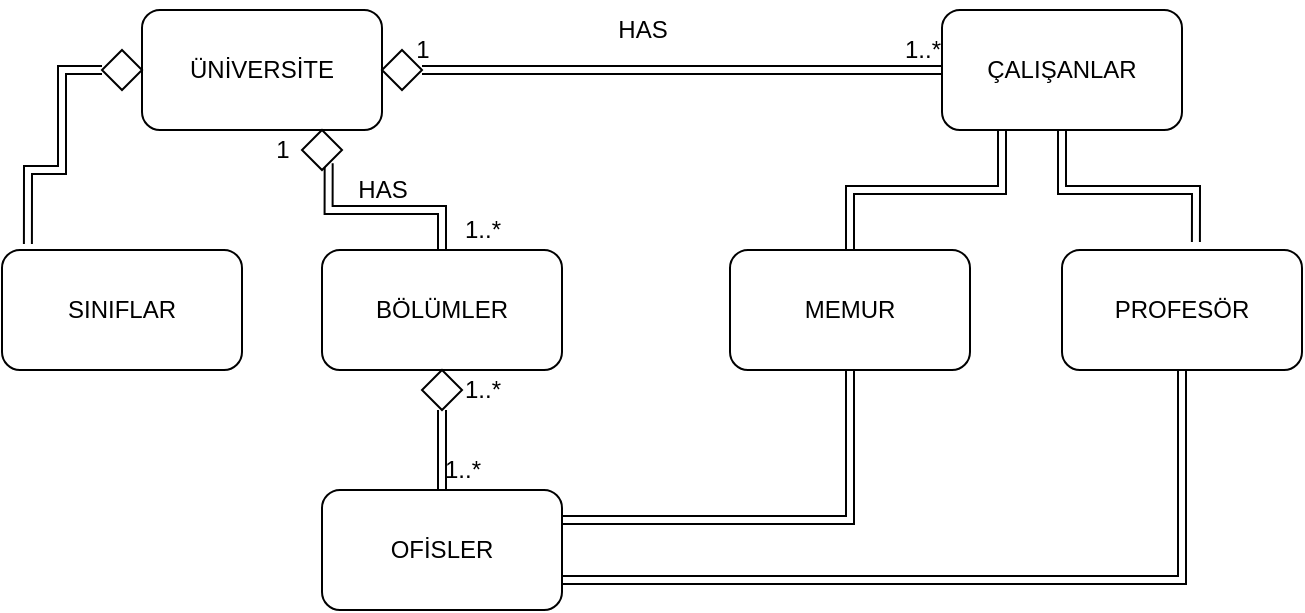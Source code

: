 <mxfile version="20.3.3" type="github">
  <diagram id="S6XKUXp6h7vKAOE0DHvV" name="Sayfa -1">
    <mxGraphModel dx="868" dy="450" grid="1" gridSize="10" guides="1" tooltips="1" connect="1" arrows="1" fold="1" page="1" pageScale="1" pageWidth="827" pageHeight="1169" math="0" shadow="0">
      <root>
        <mxCell id="0" />
        <mxCell id="1" parent="0" />
        <mxCell id="8Eaw_Jes6ucYxNpPYaCG-10" style="edgeStyle=orthogonalEdgeStyle;shape=link;rounded=0;orthogonalLoop=1;jettySize=auto;html=1;exitX=0.75;exitY=1;exitDx=0;exitDy=0;startArrow=none;" edge="1" parent="1" source="8Eaw_Jes6ucYxNpPYaCG-24" target="8Eaw_Jes6ucYxNpPYaCG-5">
          <mxGeometry relative="1" as="geometry" />
        </mxCell>
        <mxCell id="8Eaw_Jes6ucYxNpPYaCG-16" style="edgeStyle=orthogonalEdgeStyle;shape=link;rounded=0;orthogonalLoop=1;jettySize=auto;html=1;exitX=1;exitY=0.5;exitDx=0;exitDy=0;entryX=0;entryY=0.5;entryDx=0;entryDy=0;startArrow=none;" edge="1" parent="1" source="8Eaw_Jes6ucYxNpPYaCG-17" target="8Eaw_Jes6ucYxNpPYaCG-2">
          <mxGeometry relative="1" as="geometry" />
        </mxCell>
        <mxCell id="8Eaw_Jes6ucYxNpPYaCG-22" style="edgeStyle=orthogonalEdgeStyle;shape=link;rounded=0;orthogonalLoop=1;jettySize=auto;html=1;exitX=0;exitY=0.5;exitDx=0;exitDy=0;entryX=0.108;entryY=-0.05;entryDx=0;entryDy=0;entryPerimeter=0;startArrow=none;" edge="1" parent="1" source="8Eaw_Jes6ucYxNpPYaCG-25" target="8Eaw_Jes6ucYxNpPYaCG-6">
          <mxGeometry relative="1" as="geometry" />
        </mxCell>
        <mxCell id="8Eaw_Jes6ucYxNpPYaCG-1" value="ÜNİVERSİTE" style="rounded=1;whiteSpace=wrap;html=1;" vertex="1" parent="1">
          <mxGeometry x="120" y="60" width="120" height="60" as="geometry" />
        </mxCell>
        <mxCell id="8Eaw_Jes6ucYxNpPYaCG-14" style="edgeStyle=orthogonalEdgeStyle;shape=link;rounded=0;orthogonalLoop=1;jettySize=auto;html=1;exitX=0.5;exitY=1;exitDx=0;exitDy=0;entryX=0.558;entryY=-0.067;entryDx=0;entryDy=0;entryPerimeter=0;" edge="1" parent="1" source="8Eaw_Jes6ucYxNpPYaCG-2" target="8Eaw_Jes6ucYxNpPYaCG-4">
          <mxGeometry relative="1" as="geometry" />
        </mxCell>
        <mxCell id="8Eaw_Jes6ucYxNpPYaCG-15" style="edgeStyle=orthogonalEdgeStyle;shape=link;rounded=0;orthogonalLoop=1;jettySize=auto;html=1;exitX=0.25;exitY=1;exitDx=0;exitDy=0;entryX=0.5;entryY=0;entryDx=0;entryDy=0;" edge="1" parent="1" source="8Eaw_Jes6ucYxNpPYaCG-2" target="8Eaw_Jes6ucYxNpPYaCG-3">
          <mxGeometry relative="1" as="geometry" />
        </mxCell>
        <mxCell id="8Eaw_Jes6ucYxNpPYaCG-2" value="ÇALIŞANLAR" style="rounded=1;whiteSpace=wrap;html=1;" vertex="1" parent="1">
          <mxGeometry x="520" y="60" width="120" height="60" as="geometry" />
        </mxCell>
        <mxCell id="8Eaw_Jes6ucYxNpPYaCG-13" style="edgeStyle=orthogonalEdgeStyle;shape=link;rounded=0;orthogonalLoop=1;jettySize=auto;html=1;exitX=0.5;exitY=1;exitDx=0;exitDy=0;entryX=1;entryY=0.25;entryDx=0;entryDy=0;" edge="1" parent="1" source="8Eaw_Jes6ucYxNpPYaCG-3" target="8Eaw_Jes6ucYxNpPYaCG-7">
          <mxGeometry relative="1" as="geometry" />
        </mxCell>
        <mxCell id="8Eaw_Jes6ucYxNpPYaCG-3" value="MEMUR" style="rounded=1;whiteSpace=wrap;html=1;" vertex="1" parent="1">
          <mxGeometry x="414" y="180" width="120" height="60" as="geometry" />
        </mxCell>
        <mxCell id="8Eaw_Jes6ucYxNpPYaCG-12" style="edgeStyle=orthogonalEdgeStyle;shape=link;rounded=0;orthogonalLoop=1;jettySize=auto;html=1;exitX=0.5;exitY=1;exitDx=0;exitDy=0;entryX=1;entryY=0.75;entryDx=0;entryDy=0;" edge="1" parent="1" source="8Eaw_Jes6ucYxNpPYaCG-4" target="8Eaw_Jes6ucYxNpPYaCG-7">
          <mxGeometry relative="1" as="geometry" />
        </mxCell>
        <mxCell id="8Eaw_Jes6ucYxNpPYaCG-4" value="PROFESÖR" style="rounded=1;whiteSpace=wrap;html=1;" vertex="1" parent="1">
          <mxGeometry x="580" y="180" width="120" height="60" as="geometry" />
        </mxCell>
        <mxCell id="8Eaw_Jes6ucYxNpPYaCG-11" style="edgeStyle=orthogonalEdgeStyle;shape=link;rounded=0;orthogonalLoop=1;jettySize=auto;html=1;exitX=0.5;exitY=1;exitDx=0;exitDy=0;entryX=0.5;entryY=0;entryDx=0;entryDy=0;startArrow=none;" edge="1" parent="1" source="8Eaw_Jes6ucYxNpPYaCG-30" target="8Eaw_Jes6ucYxNpPYaCG-7">
          <mxGeometry relative="1" as="geometry" />
        </mxCell>
        <mxCell id="8Eaw_Jes6ucYxNpPYaCG-5" value="BÖLÜMLER" style="rounded=1;whiteSpace=wrap;html=1;" vertex="1" parent="1">
          <mxGeometry x="210" y="180" width="120" height="60" as="geometry" />
        </mxCell>
        <mxCell id="8Eaw_Jes6ucYxNpPYaCG-6" value="SINIFLAR" style="rounded=1;whiteSpace=wrap;html=1;" vertex="1" parent="1">
          <mxGeometry x="50" y="180" width="120" height="60" as="geometry" />
        </mxCell>
        <mxCell id="8Eaw_Jes6ucYxNpPYaCG-7" value="OFİSLER" style="rounded=1;whiteSpace=wrap;html=1;" vertex="1" parent="1">
          <mxGeometry x="210" y="300" width="120" height="60" as="geometry" />
        </mxCell>
        <mxCell id="8Eaw_Jes6ucYxNpPYaCG-17" value="" style="rhombus;whiteSpace=wrap;html=1;strokeColor=#000000;" vertex="1" parent="1">
          <mxGeometry x="240" y="80" width="20" height="20" as="geometry" />
        </mxCell>
        <mxCell id="8Eaw_Jes6ucYxNpPYaCG-18" value="" style="edgeStyle=orthogonalEdgeStyle;shape=link;rounded=0;orthogonalLoop=1;jettySize=auto;html=1;exitX=1;exitY=0.5;exitDx=0;exitDy=0;entryX=0;entryY=0.5;entryDx=0;entryDy=0;endArrow=none;" edge="1" parent="1" source="8Eaw_Jes6ucYxNpPYaCG-1" target="8Eaw_Jes6ucYxNpPYaCG-17">
          <mxGeometry relative="1" as="geometry">
            <mxPoint x="240" y="90" as="sourcePoint" />
            <mxPoint x="520" y="90" as="targetPoint" />
          </mxGeometry>
        </mxCell>
        <mxCell id="8Eaw_Jes6ucYxNpPYaCG-25" value="" style="rhombus;whiteSpace=wrap;html=1;strokeColor=#000000;" vertex="1" parent="1">
          <mxGeometry x="100" y="80" width="20" height="20" as="geometry" />
        </mxCell>
        <mxCell id="8Eaw_Jes6ucYxNpPYaCG-24" value="" style="rhombus;whiteSpace=wrap;html=1;strokeColor=#000000;" vertex="1" parent="1">
          <mxGeometry x="200" y="120" width="20" height="20" as="geometry" />
        </mxCell>
        <mxCell id="8Eaw_Jes6ucYxNpPYaCG-30" value="" style="rhombus;whiteSpace=wrap;html=1;strokeColor=#000000;" vertex="1" parent="1">
          <mxGeometry x="260" y="240" width="20" height="20" as="geometry" />
        </mxCell>
        <mxCell id="8Eaw_Jes6ucYxNpPYaCG-31" value="" style="edgeStyle=orthogonalEdgeStyle;shape=link;rounded=0;orthogonalLoop=1;jettySize=auto;html=1;exitX=0.5;exitY=1;exitDx=0;exitDy=0;entryX=0.5;entryY=0;entryDx=0;entryDy=0;endArrow=none;" edge="1" parent="1" source="8Eaw_Jes6ucYxNpPYaCG-5" target="8Eaw_Jes6ucYxNpPYaCG-30">
          <mxGeometry relative="1" as="geometry">
            <mxPoint x="270" y="240" as="sourcePoint" />
            <mxPoint x="270" y="300" as="targetPoint" />
          </mxGeometry>
        </mxCell>
        <mxCell id="8Eaw_Jes6ucYxNpPYaCG-32" value="1" style="text;html=1;align=center;verticalAlign=middle;resizable=0;points=[];autosize=1;strokeColor=none;fillColor=none;" vertex="1" parent="1">
          <mxGeometry x="245" y="65" width="30" height="30" as="geometry" />
        </mxCell>
        <mxCell id="8Eaw_Jes6ucYxNpPYaCG-33" value="HAS" style="text;html=1;align=center;verticalAlign=middle;resizable=0;points=[];autosize=1;strokeColor=none;fillColor=none;" vertex="1" parent="1">
          <mxGeometry x="345" y="55" width="50" height="30" as="geometry" />
        </mxCell>
        <mxCell id="8Eaw_Jes6ucYxNpPYaCG-34" value="1..*" style="text;html=1;align=center;verticalAlign=middle;resizable=0;points=[];autosize=1;strokeColor=none;fillColor=none;" vertex="1" parent="1">
          <mxGeometry x="490" y="65" width="40" height="30" as="geometry" />
        </mxCell>
        <mxCell id="8Eaw_Jes6ucYxNpPYaCG-35" value="HAS" style="text;html=1;align=center;verticalAlign=middle;resizable=0;points=[];autosize=1;strokeColor=none;fillColor=none;" vertex="1" parent="1">
          <mxGeometry x="215" y="135" width="50" height="30" as="geometry" />
        </mxCell>
        <mxCell id="8Eaw_Jes6ucYxNpPYaCG-36" value="1" style="text;html=1;align=center;verticalAlign=middle;resizable=0;points=[];autosize=1;strokeColor=none;fillColor=none;" vertex="1" parent="1">
          <mxGeometry x="175" y="115" width="30" height="30" as="geometry" />
        </mxCell>
        <mxCell id="8Eaw_Jes6ucYxNpPYaCG-37" value="1..*" style="text;html=1;align=center;verticalAlign=middle;resizable=0;points=[];autosize=1;strokeColor=none;fillColor=none;" vertex="1" parent="1">
          <mxGeometry x="270" y="155" width="40" height="30" as="geometry" />
        </mxCell>
        <mxCell id="8Eaw_Jes6ucYxNpPYaCG-38" value="1..*" style="text;html=1;align=center;verticalAlign=middle;resizable=0;points=[];autosize=1;strokeColor=none;fillColor=none;" vertex="1" parent="1">
          <mxGeometry x="270" y="235" width="40" height="30" as="geometry" />
        </mxCell>
        <mxCell id="8Eaw_Jes6ucYxNpPYaCG-39" value="1..*" style="text;html=1;align=center;verticalAlign=middle;resizable=0;points=[];autosize=1;strokeColor=none;fillColor=none;" vertex="1" parent="1">
          <mxGeometry x="260" y="275" width="40" height="30" as="geometry" />
        </mxCell>
      </root>
    </mxGraphModel>
  </diagram>
</mxfile>
